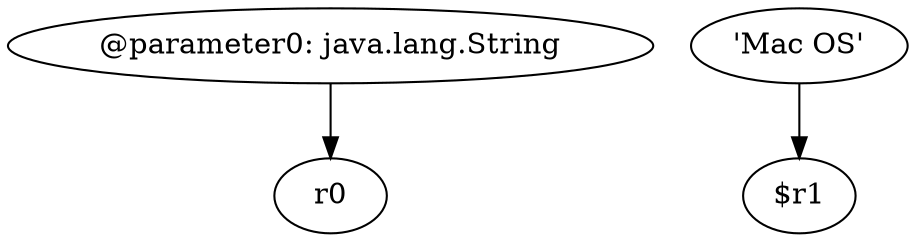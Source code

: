 digraph g {
0[label="@parameter0: java.lang.String"]
1[label="r0"]
0->1[label=""]
2[label="'Mac OS'"]
3[label="$r1"]
2->3[label=""]
}